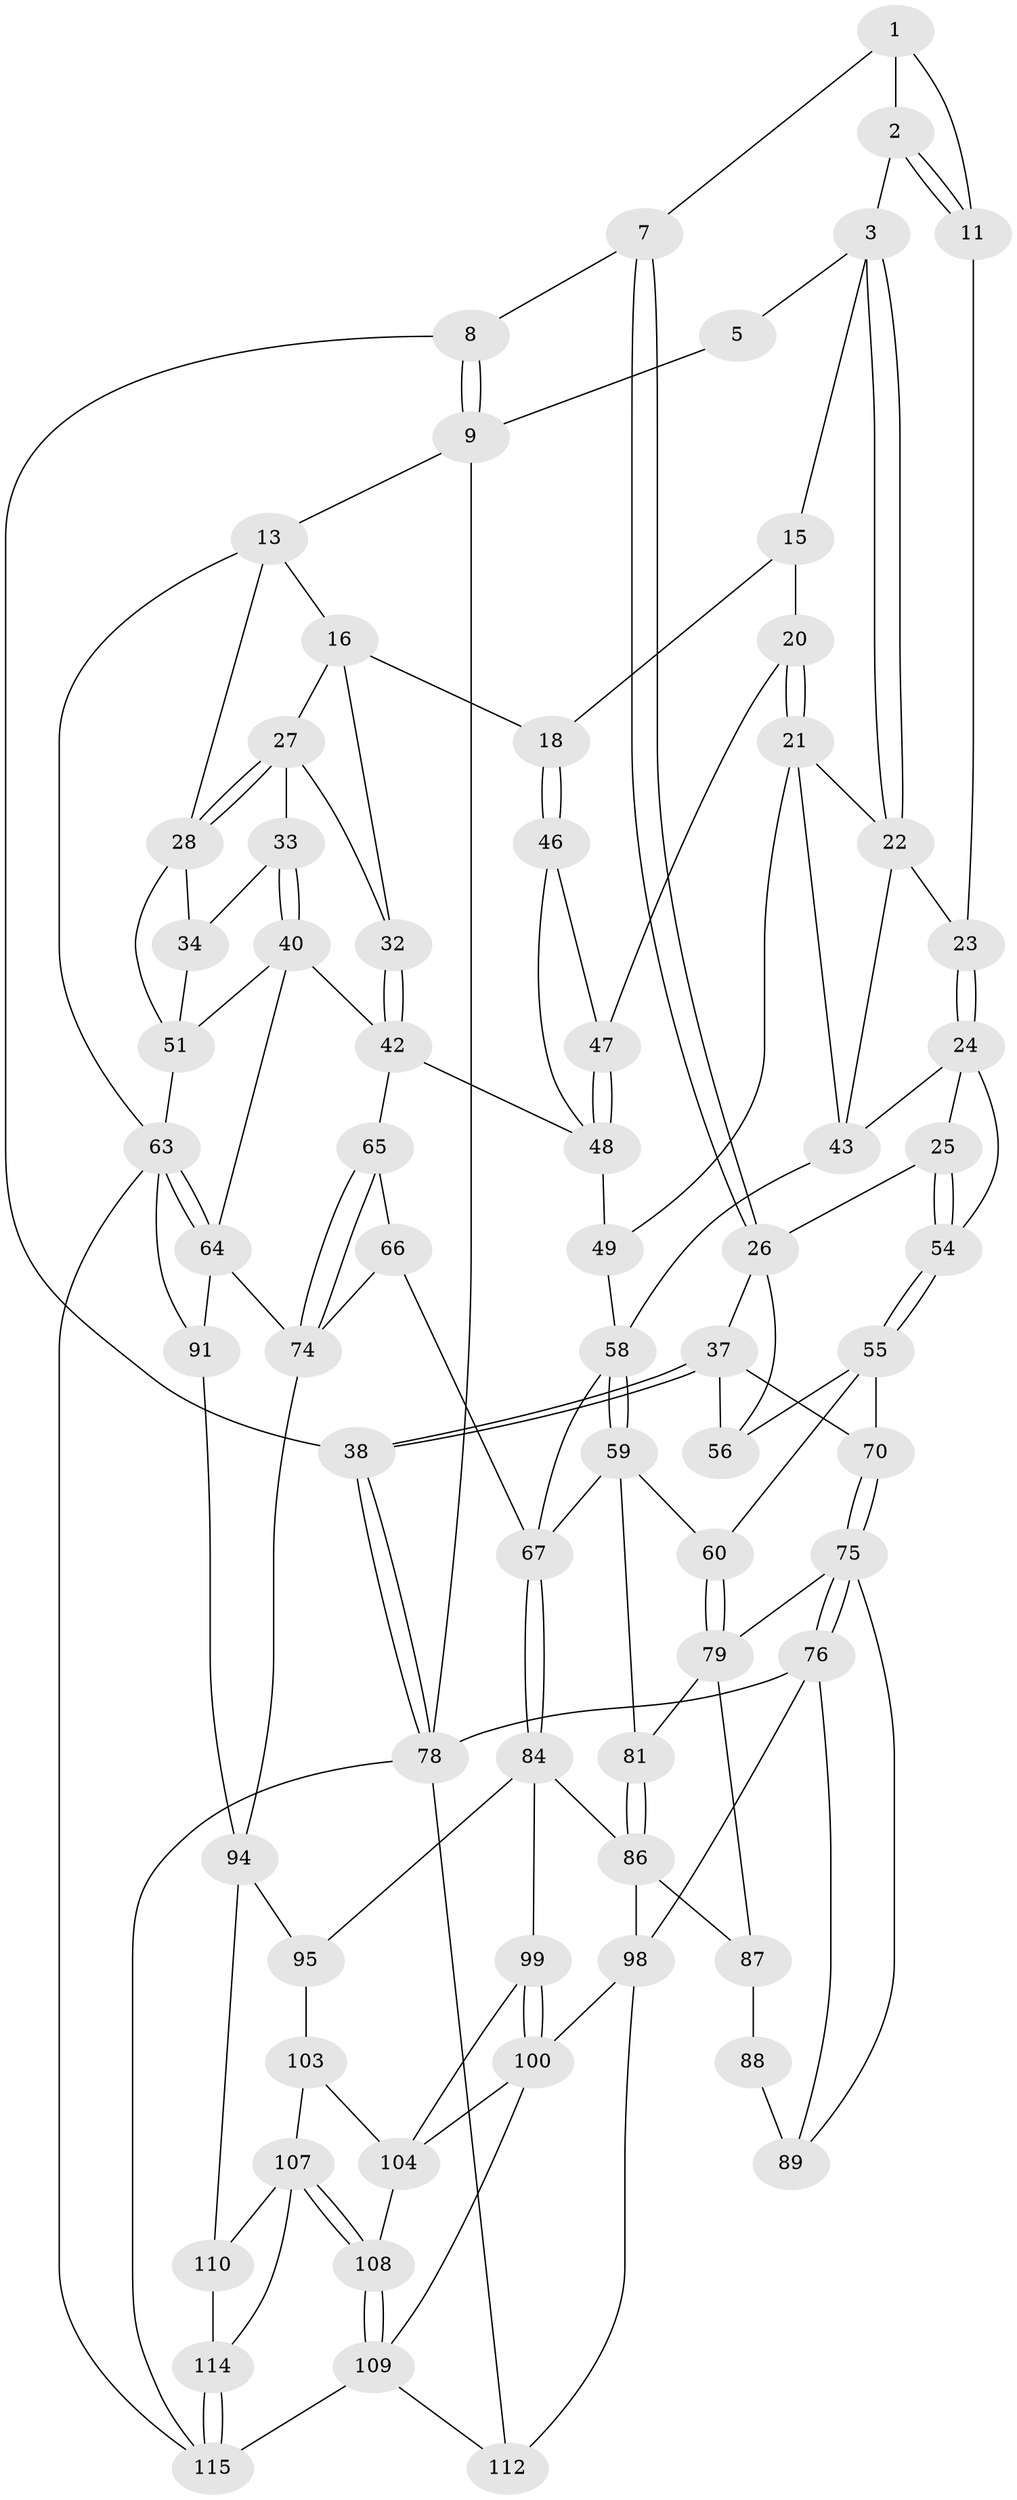 // Generated by graph-tools (version 1.1) at 2025/52/02/27/25 19:52:36]
// undirected, 72 vertices, 153 edges
graph export_dot {
graph [start="1"]
  node [color=gray90,style=filled];
  1 [pos="+0.18870627052780928+0",super="+6"];
  2 [pos="+0.2935307978492985+0.10430610647923996"];
  3 [pos="+0.4495618145271734+0.10360691648568345",super="+4"];
  5 [pos="+0.17659724480761707+0"];
  7 [pos="+0.12882326800958296+0.16979072334713552"];
  8 [pos="+0.1099247176839966+0.16905604525876303",super="+39"];
  9 [pos="+0+0",super="+10"];
  11 [pos="+0.30548135217242534+0.18190566940568145",super="+12"];
  13 [pos="+0.6482387882214733+0",super="+14"];
  15 [pos="+0.5734625254273911+0",super="+19"];
  16 [pos="+0.7391745476488052+0.11012261966312566",super="+17"];
  18 [pos="+0.6405131082727898+0.22986214376003886"];
  20 [pos="+0.5240904024574911+0.21579790345497687"];
  21 [pos="+0.4860513862777085+0.20804742956679395",super="+50"];
  22 [pos="+0.4424799302560767+0.1552719137297593",super="+29"];
  23 [pos="+0.24875038082375123+0.2221334105819782",super="+30"];
  24 [pos="+0.22189521480915367+0.2364694377542635",super="+45"];
  25 [pos="+0.177493824664252+0.2299239849389233"];
  26 [pos="+0.1459808028016559+0.21640158089200226",super="+36"];
  27 [pos="+0.7963825255169322+0.16476889834308509",super="+31"];
  28 [pos="+1+0",super="+35"];
  32 [pos="+0.7596507649977942+0.22387706561895884"];
  33 [pos="+0.8536130752436116+0.22271673780348267"];
  34 [pos="+0.9251039676669056+0.21158951001501305"];
  37 [pos="+0+0.35992341425250973",super="+69"];
  38 [pos="+0+0.35578099981557104"];
  40 [pos="+0.8249228812115177+0.32950979663738417",super="+41"];
  42 [pos="+0.7702822210971978+0.38326993466116255",super="+52"];
  43 [pos="+0.34973298566376526+0.3100645381037177",super="+44"];
  46 [pos="+0.634089220373138+0.24149045323421173"];
  47 [pos="+0.5437753841388+0.22324619806585821"];
  48 [pos="+0.5399989903194656+0.37011858021702665",super="+53"];
  49 [pos="+0.5092975447094973+0.36918494044677336"];
  51 [pos="+0.8978324941897815+0.3061681591360712",super="+57"];
  54 [pos="+0.19643639866939885+0.34301310368806004"];
  55 [pos="+0.1744570128228726+0.3862969612537201",super="+61"];
  56 [pos="+0.1740663344765687+0.3860647469156666"];
  58 [pos="+0.33190278519626554+0.3569896561518031",super="+62"];
  59 [pos="+0.2971139840978378+0.4391045419309399",super="+71"];
  60 [pos="+0.27766505047981344+0.44713320832439013"];
  63 [pos="+1+0.4188003779473007",super="+72"];
  64 [pos="+0.9096641614364324+0.48599780445651736",super="+73"];
  65 [pos="+0.6443190012099902+0.4952268224390339"];
  66 [pos="+0.6238944101606876+0.524977767773736"];
  67 [pos="+0.594300300507454+0.5474928720591544",super="+68"];
  70 [pos="+0.10650125629081102+0.48539893224321845"];
  74 [pos="+0.8041574146052992+0.591579731221652",super="+92"];
  75 [pos="+0.11454519766090322+0.525202558315998",super="+80"];
  76 [pos="+0.009873418770852965+0.6972461224656318",super="+77"];
  78 [pos="+0+0.9249019867428637",super="+83"];
  79 [pos="+0.2467568921034683+0.512293577072327",super="+82"];
  81 [pos="+0.4113282414359098+0.5662027062211668"];
  84 [pos="+0.5271703217487894+0.6493815162800478",super="+85"];
  86 [pos="+0.4722362557036173+0.642880071288667",super="+93"];
  87 [pos="+0.28135735358739505+0.6575022897126084"];
  88 [pos="+0.23965111439078798+0.6424137159975886"];
  89 [pos="+0.20377263717359514+0.5896765498045515",super="+90"];
  91 [pos="+0.9635588086557346+0.8043345338508895"];
  94 [pos="+0.7680802444353365+0.7401684688068157",super="+97"];
  95 [pos="+0.7339639656471368+0.7399214822609069",super="+96"];
  98 [pos="+0.2827293378782751+0.7673037205462605",super="+102"];
  99 [pos="+0.4300083479081502+0.788125407385784"];
  100 [pos="+0.41225292860626717+0.8051213526296354",super="+101"];
  103 [pos="+0.5521488864068664+0.7916169493067401",super="+106"];
  104 [pos="+0.5036448220272856+0.808522066638242",super="+105"];
  107 [pos="+0.5846092746066532+0.8966618509660711",super="+111"];
  108 [pos="+0.5018474100250413+0.9556662618456946"];
  109 [pos="+0.4583837037690999+1",super="+113"];
  110 [pos="+0.8283848727485956+0.8319754152214831"];
  112 [pos="+0.34493240614678894+1"];
  114 [pos="+0.6726394490503578+0.9720492814943016",super="+117"];
  115 [pos="+0.66211901716591+1",super="+116"];
  1 -- 2;
  1 -- 7;
  1 -- 11;
  2 -- 3;
  2 -- 11;
  2 -- 11;
  3 -- 22;
  3 -- 22;
  3 -- 5;
  3 -- 15;
  5 -- 9;
  7 -- 8;
  7 -- 26;
  7 -- 26;
  8 -- 9 [weight=2];
  8 -- 9;
  8 -- 38;
  9 -- 13;
  9 -- 78;
  11 -- 23 [weight=2];
  13 -- 16;
  13 -- 28;
  13 -- 63;
  15 -- 18;
  15 -- 20;
  16 -- 27;
  16 -- 32;
  16 -- 18;
  18 -- 46;
  18 -- 46;
  20 -- 21;
  20 -- 21;
  20 -- 47;
  21 -- 22;
  21 -- 49;
  21 -- 43;
  22 -- 43;
  22 -- 23;
  23 -- 24;
  23 -- 24;
  24 -- 25;
  24 -- 54;
  24 -- 43;
  25 -- 26;
  25 -- 54;
  25 -- 54;
  26 -- 56;
  26 -- 37;
  27 -- 28;
  27 -- 28;
  27 -- 32;
  27 -- 33;
  28 -- 34;
  28 -- 51;
  32 -- 42;
  32 -- 42;
  33 -- 34;
  33 -- 40;
  33 -- 40;
  34 -- 51;
  37 -- 38;
  37 -- 38;
  37 -- 56;
  37 -- 70;
  38 -- 78;
  38 -- 78;
  40 -- 51;
  40 -- 42;
  40 -- 64;
  42 -- 65;
  42 -- 48;
  43 -- 58;
  46 -- 47;
  46 -- 48;
  47 -- 48;
  47 -- 48;
  48 -- 49;
  49 -- 58;
  51 -- 63;
  54 -- 55;
  54 -- 55;
  55 -- 56;
  55 -- 60;
  55 -- 70;
  58 -- 59;
  58 -- 59;
  58 -- 67;
  59 -- 60;
  59 -- 81;
  59 -- 67;
  60 -- 79;
  60 -- 79;
  63 -- 64;
  63 -- 64;
  63 -- 91;
  63 -- 115;
  64 -- 74;
  64 -- 91;
  65 -- 66;
  65 -- 74;
  65 -- 74;
  66 -- 67;
  66 -- 74;
  67 -- 84;
  67 -- 84;
  70 -- 75;
  70 -- 75;
  74 -- 94;
  75 -- 76;
  75 -- 76;
  75 -- 89;
  75 -- 79;
  76 -- 89;
  76 -- 98;
  76 -- 78;
  78 -- 112;
  78 -- 115;
  79 -- 81;
  79 -- 87;
  81 -- 86;
  81 -- 86;
  84 -- 95;
  84 -- 99;
  84 -- 86;
  86 -- 98;
  86 -- 87;
  87 -- 88;
  88 -- 89 [weight=2];
  91 -- 94;
  94 -- 95;
  94 -- 110;
  95 -- 103 [weight=2];
  98 -- 112;
  98 -- 100;
  99 -- 100;
  99 -- 100;
  99 -- 104;
  100 -- 104;
  100 -- 109;
  103 -- 104;
  103 -- 107;
  104 -- 108;
  107 -- 108;
  107 -- 108;
  107 -- 114;
  107 -- 110;
  108 -- 109;
  108 -- 109;
  109 -- 112;
  109 -- 115;
  110 -- 114;
  114 -- 115 [weight=2];
  114 -- 115;
}
